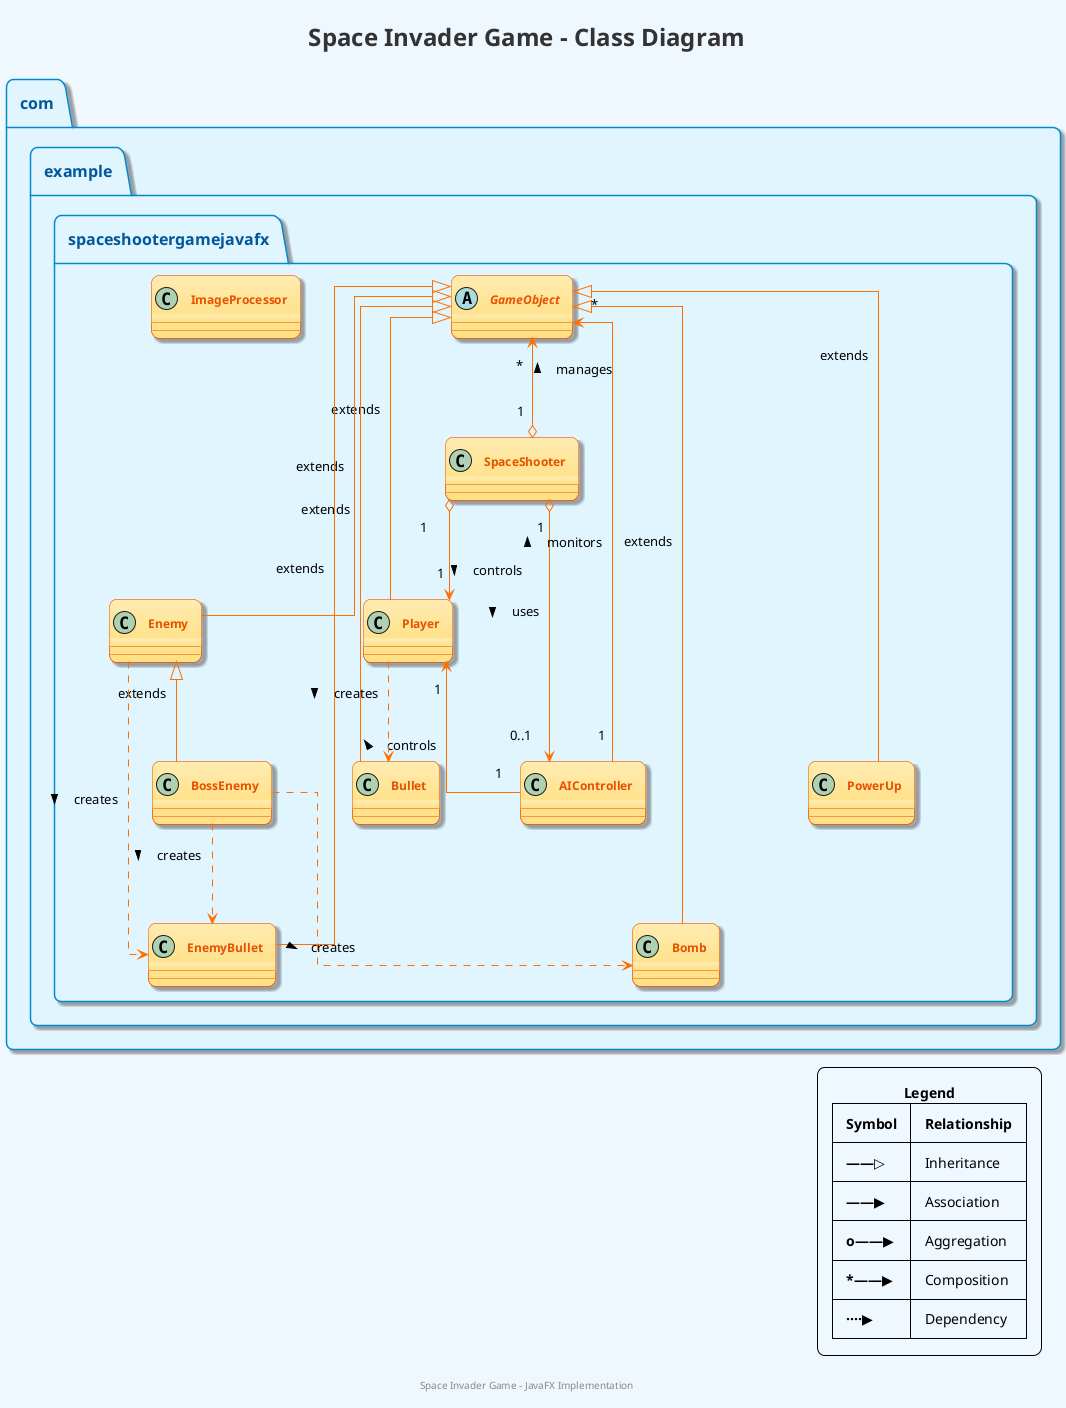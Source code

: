@startuml Space Invader Game Class Diagram

' Enhanced style settings for better visual appearance
skinparam backgroundColor #F0F8FF
skinparam titleFontSize 20
skinparam titleFontStyle bold
skinparam titleFontColor #333333

' Class styling
skinparam class {
  BackgroundColor #FFECB3-#FFE082
  ArrowColor #FF6F00
  BorderColor #E65100
  FontColor #BF360C
  FontStyle bold
  FontSize 14
  AttributeFontColor #E65100
  AttributeFontSize 12
  AttributeIconSize 0
  StereotypeFontColor #BF360C
  StereotypeFontSize 12
}

' Package styling
skinparam package {
  BackgroundColor #E1F5FE
  BorderColor #0288D1
  FontColor #01579B
  FontStyle bold
  FontSize 16
}

' Layout settings for better organization
skinparam linetype ortho
skinparam nodesep 80
skinparam ranksep 100
skinparam padding 10
skinparam roundCorner 15
skinparam defaultTextAlignment center
skinparam shadowing true

title <size:24><b>Space Invader Game - Class Diagram</b></size>

package "com.example.spaceshootergamejavafx" {
    ' Abstract Base Class
    abstract class GameObject

    ' Main Application Class
    class SpaceShooter

    ' Player Class
    class Player

    ' Enemy Class
    class Enemy

    ' Boss Enemy Class
    class BossEnemy

    ' Bullet Class
    class Bullet

    ' Enemy Bullet Class
    class EnemyBullet

    ' Bomb Class
    class Bomb

    ' PowerUp Class
    class PowerUp

    ' AI Controller Class
    class AIController

    ' Image Processor Class
    class ImageProcessor

    ' Layout hints
    GameObject -[hidden]down- SpaceShooter
    GameObject -[hidden]right- Player
    Player -[hidden]right- Enemy
    Enemy -[hidden]right- Bullet
    Bullet -[hidden]right- PowerUp
    PowerUp -[hidden]right- AIController
    
    ' Relationships with improved styling
    SpaceShooter "1" o--> "*" GameObject: manages >
    SpaceShooter "1" o--> "1" Player: controls >
    SpaceShooter "1" o--> "0..1" AIController: uses >
    
    GameObject <|-- Player: extends
    GameObject <|-- Enemy: extends
    GameObject <|-- Bullet: extends
    GameObject <|-- EnemyBullet: extends
    GameObject <|-- PowerUp: extends
    GameObject <|-- Bomb: extends
    
    Enemy <|-- BossEnemy: extends
    
    AIController "1" --> "1" Player: controls >
    AIController "1" --> "*" GameObject: monitors >
    
    Player ..> Bullet: creates >
    Enemy ..> EnemyBullet: creates >
    BossEnemy ..> Bomb: creates >
    BossEnemy ..> EnemyBullet: creates >
}

legend right
  <b>Legend</b>
  |= Symbol |= Relationship |
  | <b>——▷</b> | Inheritance |
  | <b>——▶</b> | Association |
  | <b>o——▶</b> | Aggregation |
  | <b>*——▶</b> | Composition |
  | <b>····▶</b> | Dependency |
endlegend

footer "Space Invader Game - JavaFX Implementation"

@enduml